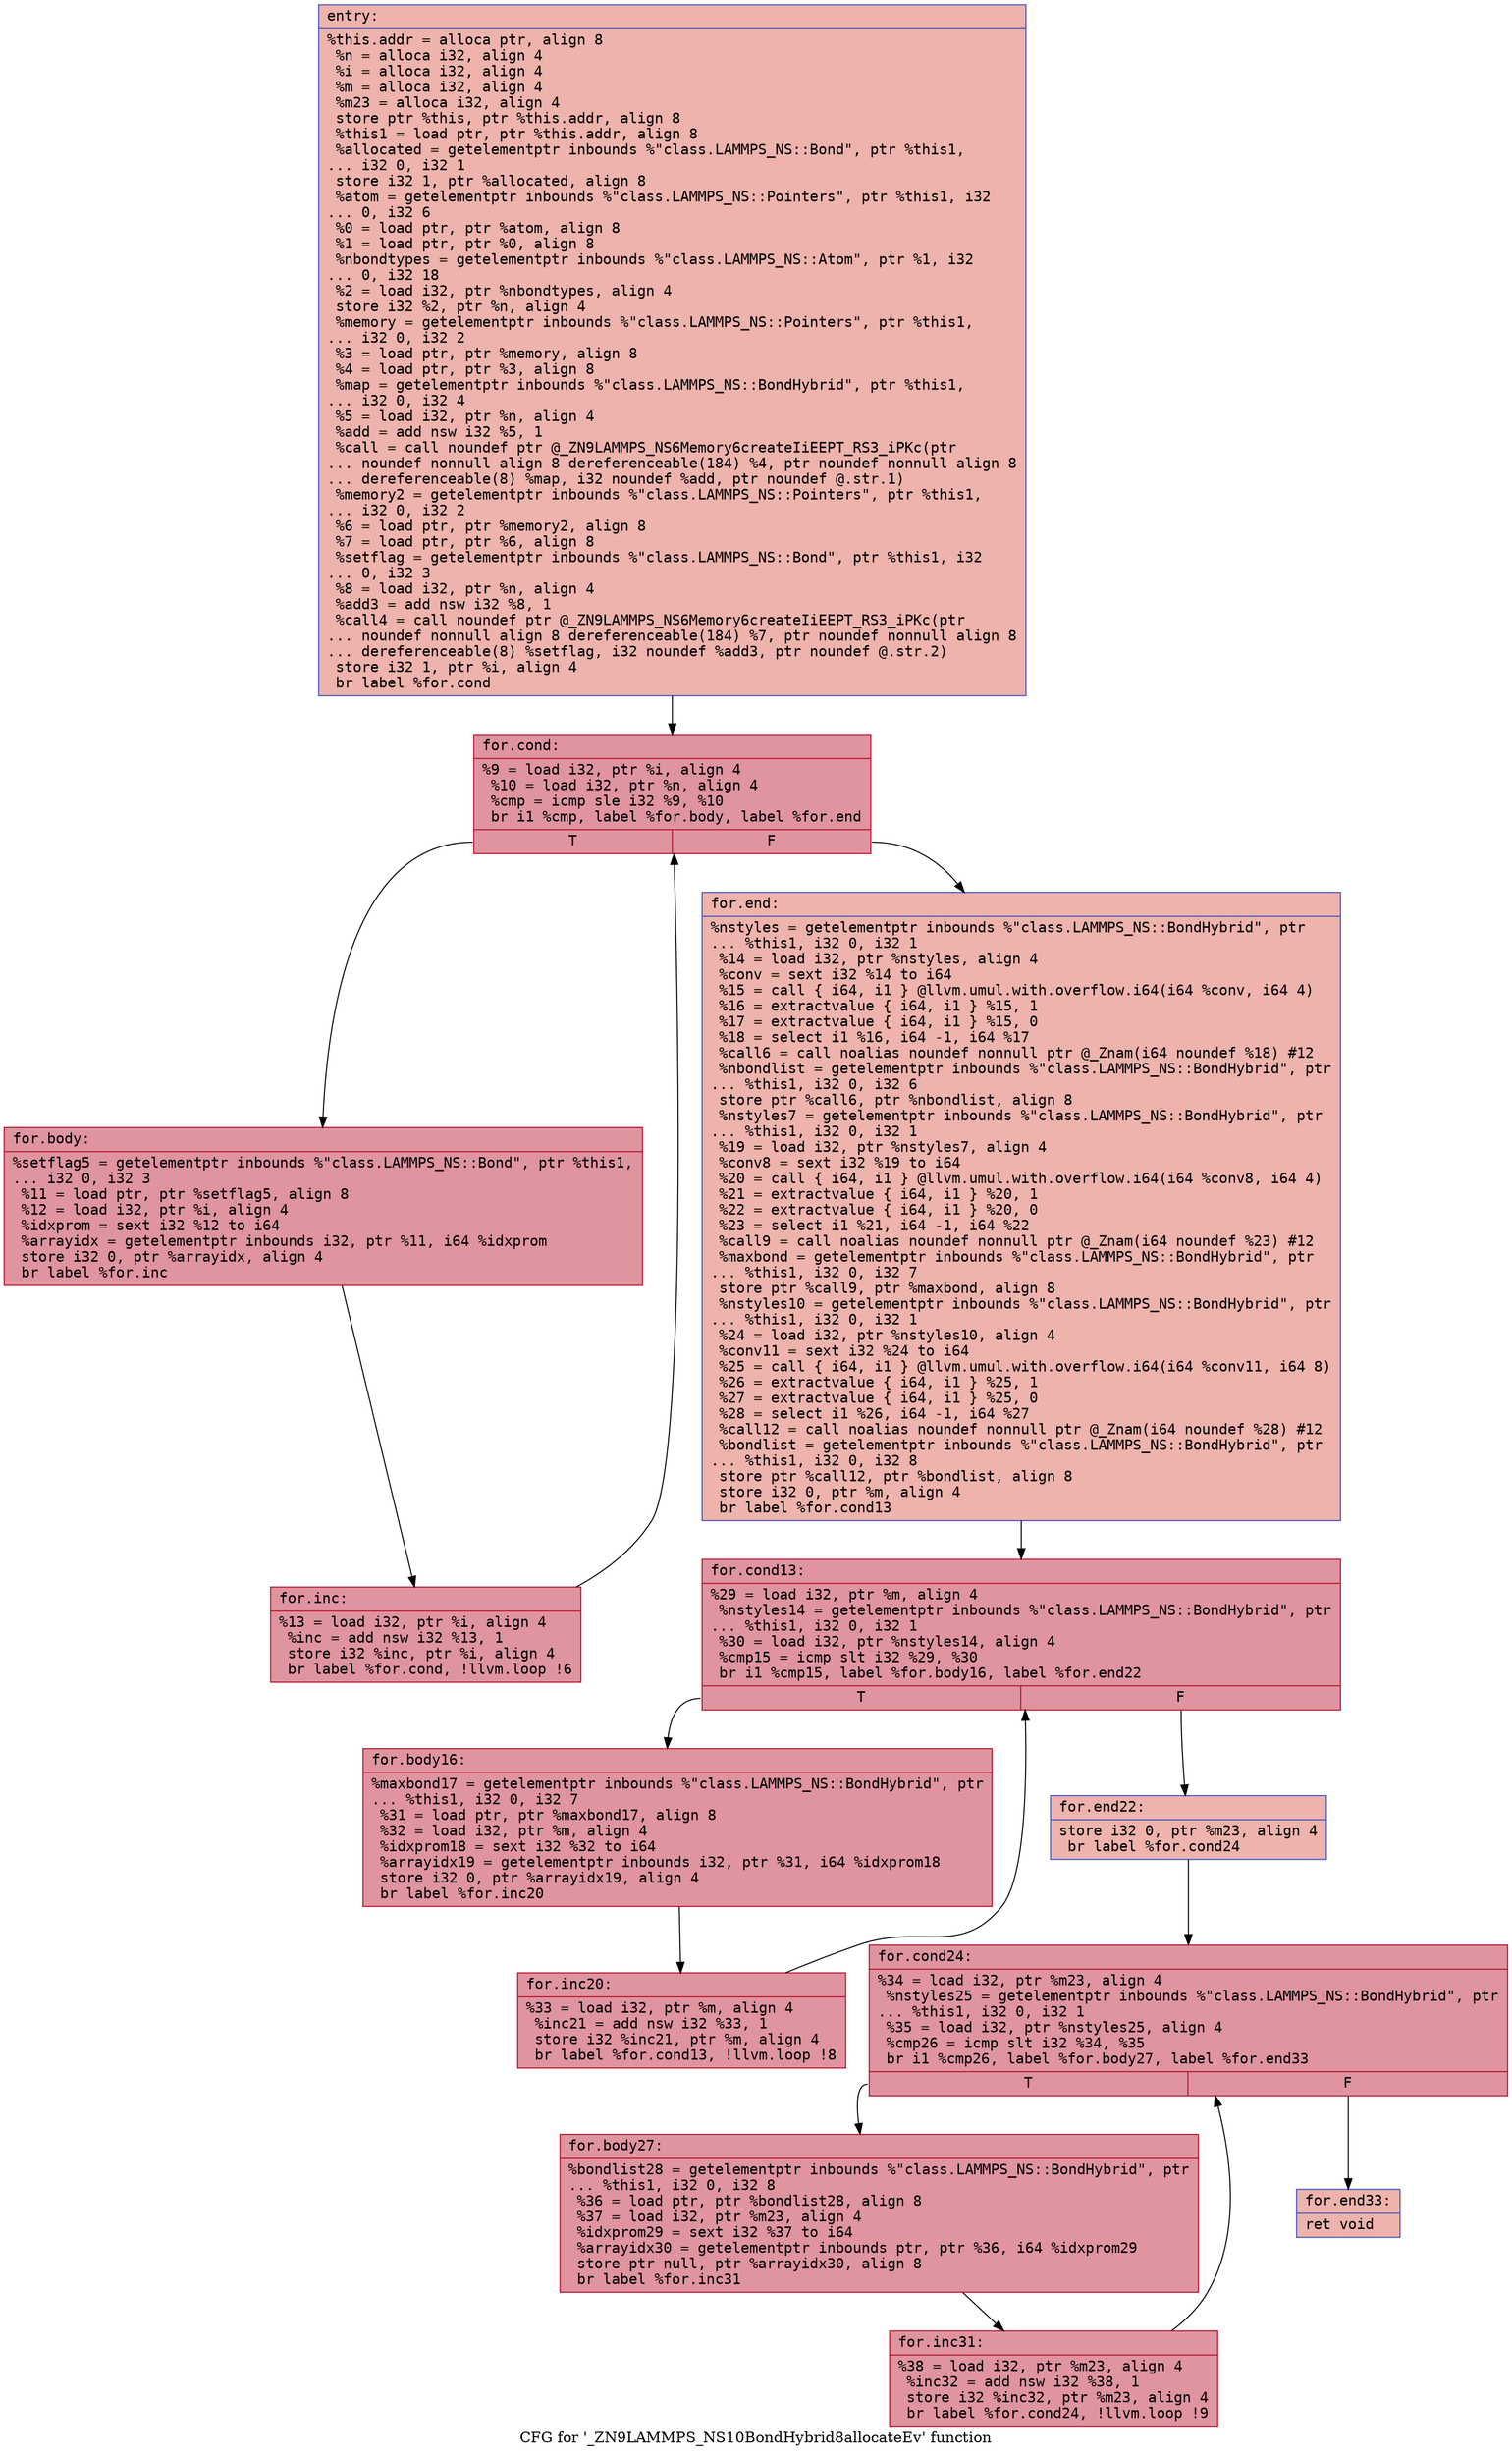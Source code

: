 digraph "CFG for '_ZN9LAMMPS_NS10BondHybrid8allocateEv' function" {
	label="CFG for '_ZN9LAMMPS_NS10BondHybrid8allocateEv' function";

	Node0x55cb68d95fc0 [shape=record,color="#3d50c3ff", style=filled, fillcolor="#d6524470" fontname="Courier",label="{entry:\l|  %this.addr = alloca ptr, align 8\l  %n = alloca i32, align 4\l  %i = alloca i32, align 4\l  %m = alloca i32, align 4\l  %m23 = alloca i32, align 4\l  store ptr %this, ptr %this.addr, align 8\l  %this1 = load ptr, ptr %this.addr, align 8\l  %allocated = getelementptr inbounds %\"class.LAMMPS_NS::Bond\", ptr %this1,\l... i32 0, i32 1\l  store i32 1, ptr %allocated, align 8\l  %atom = getelementptr inbounds %\"class.LAMMPS_NS::Pointers\", ptr %this1, i32\l... 0, i32 6\l  %0 = load ptr, ptr %atom, align 8\l  %1 = load ptr, ptr %0, align 8\l  %nbondtypes = getelementptr inbounds %\"class.LAMMPS_NS::Atom\", ptr %1, i32\l... 0, i32 18\l  %2 = load i32, ptr %nbondtypes, align 4\l  store i32 %2, ptr %n, align 4\l  %memory = getelementptr inbounds %\"class.LAMMPS_NS::Pointers\", ptr %this1,\l... i32 0, i32 2\l  %3 = load ptr, ptr %memory, align 8\l  %4 = load ptr, ptr %3, align 8\l  %map = getelementptr inbounds %\"class.LAMMPS_NS::BondHybrid\", ptr %this1,\l... i32 0, i32 4\l  %5 = load i32, ptr %n, align 4\l  %add = add nsw i32 %5, 1\l  %call = call noundef ptr @_ZN9LAMMPS_NS6Memory6createIiEEPT_RS3_iPKc(ptr\l... noundef nonnull align 8 dereferenceable(184) %4, ptr noundef nonnull align 8\l... dereferenceable(8) %map, i32 noundef %add, ptr noundef @.str.1)\l  %memory2 = getelementptr inbounds %\"class.LAMMPS_NS::Pointers\", ptr %this1,\l... i32 0, i32 2\l  %6 = load ptr, ptr %memory2, align 8\l  %7 = load ptr, ptr %6, align 8\l  %setflag = getelementptr inbounds %\"class.LAMMPS_NS::Bond\", ptr %this1, i32\l... 0, i32 3\l  %8 = load i32, ptr %n, align 4\l  %add3 = add nsw i32 %8, 1\l  %call4 = call noundef ptr @_ZN9LAMMPS_NS6Memory6createIiEEPT_RS3_iPKc(ptr\l... noundef nonnull align 8 dereferenceable(184) %7, ptr noundef nonnull align 8\l... dereferenceable(8) %setflag, i32 noundef %add3, ptr noundef @.str.2)\l  store i32 1, ptr %i, align 4\l  br label %for.cond\l}"];
	Node0x55cb68d95fc0 -> Node0x55cb68d977f0[tooltip="entry -> for.cond\nProbability 100.00%" ];
	Node0x55cb68d977f0 [shape=record,color="#b70d28ff", style=filled, fillcolor="#b70d2870" fontname="Courier",label="{for.cond:\l|  %9 = load i32, ptr %i, align 4\l  %10 = load i32, ptr %n, align 4\l  %cmp = icmp sle i32 %9, %10\l  br i1 %cmp, label %for.body, label %for.end\l|{<s0>T|<s1>F}}"];
	Node0x55cb68d977f0:s0 -> Node0x55cb68d97a40[tooltip="for.cond -> for.body\nProbability 96.88%" ];
	Node0x55cb68d977f0:s1 -> Node0x55cb68d97ac0[tooltip="for.cond -> for.end\nProbability 3.12%" ];
	Node0x55cb68d97a40 [shape=record,color="#b70d28ff", style=filled, fillcolor="#b70d2870" fontname="Courier",label="{for.body:\l|  %setflag5 = getelementptr inbounds %\"class.LAMMPS_NS::Bond\", ptr %this1,\l... i32 0, i32 3\l  %11 = load ptr, ptr %setflag5, align 8\l  %12 = load i32, ptr %i, align 4\l  %idxprom = sext i32 %12 to i64\l  %arrayidx = getelementptr inbounds i32, ptr %11, i64 %idxprom\l  store i32 0, ptr %arrayidx, align 4\l  br label %for.inc\l}"];
	Node0x55cb68d97a40 -> Node0x55cb68d98180[tooltip="for.body -> for.inc\nProbability 100.00%" ];
	Node0x55cb68d98180 [shape=record,color="#b70d28ff", style=filled, fillcolor="#b70d2870" fontname="Courier",label="{for.inc:\l|  %13 = load i32, ptr %i, align 4\l  %inc = add nsw i32 %13, 1\l  store i32 %inc, ptr %i, align 4\l  br label %for.cond, !llvm.loop !6\l}"];
	Node0x55cb68d98180 -> Node0x55cb68d977f0[tooltip="for.inc -> for.cond\nProbability 100.00%" ];
	Node0x55cb68d97ac0 [shape=record,color="#3d50c3ff", style=filled, fillcolor="#d6524470" fontname="Courier",label="{for.end:\l|  %nstyles = getelementptr inbounds %\"class.LAMMPS_NS::BondHybrid\", ptr\l... %this1, i32 0, i32 1\l  %14 = load i32, ptr %nstyles, align 4\l  %conv = sext i32 %14 to i64\l  %15 = call \{ i64, i1 \} @llvm.umul.with.overflow.i64(i64 %conv, i64 4)\l  %16 = extractvalue \{ i64, i1 \} %15, 1\l  %17 = extractvalue \{ i64, i1 \} %15, 0\l  %18 = select i1 %16, i64 -1, i64 %17\l  %call6 = call noalias noundef nonnull ptr @_Znam(i64 noundef %18) #12\l  %nbondlist = getelementptr inbounds %\"class.LAMMPS_NS::BondHybrid\", ptr\l... %this1, i32 0, i32 6\l  store ptr %call6, ptr %nbondlist, align 8\l  %nstyles7 = getelementptr inbounds %\"class.LAMMPS_NS::BondHybrid\", ptr\l... %this1, i32 0, i32 1\l  %19 = load i32, ptr %nstyles7, align 4\l  %conv8 = sext i32 %19 to i64\l  %20 = call \{ i64, i1 \} @llvm.umul.with.overflow.i64(i64 %conv8, i64 4)\l  %21 = extractvalue \{ i64, i1 \} %20, 1\l  %22 = extractvalue \{ i64, i1 \} %20, 0\l  %23 = select i1 %21, i64 -1, i64 %22\l  %call9 = call noalias noundef nonnull ptr @_Znam(i64 noundef %23) #12\l  %maxbond = getelementptr inbounds %\"class.LAMMPS_NS::BondHybrid\", ptr\l... %this1, i32 0, i32 7\l  store ptr %call9, ptr %maxbond, align 8\l  %nstyles10 = getelementptr inbounds %\"class.LAMMPS_NS::BondHybrid\", ptr\l... %this1, i32 0, i32 1\l  %24 = load i32, ptr %nstyles10, align 4\l  %conv11 = sext i32 %24 to i64\l  %25 = call \{ i64, i1 \} @llvm.umul.with.overflow.i64(i64 %conv11, i64 8)\l  %26 = extractvalue \{ i64, i1 \} %25, 1\l  %27 = extractvalue \{ i64, i1 \} %25, 0\l  %28 = select i1 %26, i64 -1, i64 %27\l  %call12 = call noalias noundef nonnull ptr @_Znam(i64 noundef %28) #12\l  %bondlist = getelementptr inbounds %\"class.LAMMPS_NS::BondHybrid\", ptr\l... %this1, i32 0, i32 8\l  store ptr %call12, ptr %bondlist, align 8\l  store i32 0, ptr %m, align 4\l  br label %for.cond13\l}"];
	Node0x55cb68d97ac0 -> Node0x55cb68d99e40[tooltip="for.end -> for.cond13\nProbability 100.00%" ];
	Node0x55cb68d99e40 [shape=record,color="#b70d28ff", style=filled, fillcolor="#b70d2870" fontname="Courier",label="{for.cond13:\l|  %29 = load i32, ptr %m, align 4\l  %nstyles14 = getelementptr inbounds %\"class.LAMMPS_NS::BondHybrid\", ptr\l... %this1, i32 0, i32 1\l  %30 = load i32, ptr %nstyles14, align 4\l  %cmp15 = icmp slt i32 %29, %30\l  br i1 %cmp15, label %for.body16, label %for.end22\l|{<s0>T|<s1>F}}"];
	Node0x55cb68d99e40:s0 -> Node0x55cb68d9a1a0[tooltip="for.cond13 -> for.body16\nProbability 96.88%" ];
	Node0x55cb68d99e40:s1 -> Node0x55cb68d9a220[tooltip="for.cond13 -> for.end22\nProbability 3.12%" ];
	Node0x55cb68d9a1a0 [shape=record,color="#b70d28ff", style=filled, fillcolor="#b70d2870" fontname="Courier",label="{for.body16:\l|  %maxbond17 = getelementptr inbounds %\"class.LAMMPS_NS::BondHybrid\", ptr\l... %this1, i32 0, i32 7\l  %31 = load ptr, ptr %maxbond17, align 8\l  %32 = load i32, ptr %m, align 4\l  %idxprom18 = sext i32 %32 to i64\l  %arrayidx19 = getelementptr inbounds i32, ptr %31, i64 %idxprom18\l  store i32 0, ptr %arrayidx19, align 4\l  br label %for.inc20\l}"];
	Node0x55cb68d9a1a0 -> Node0x55cb68d9a750[tooltip="for.body16 -> for.inc20\nProbability 100.00%" ];
	Node0x55cb68d9a750 [shape=record,color="#b70d28ff", style=filled, fillcolor="#b70d2870" fontname="Courier",label="{for.inc20:\l|  %33 = load i32, ptr %m, align 4\l  %inc21 = add nsw i32 %33, 1\l  store i32 %inc21, ptr %m, align 4\l  br label %for.cond13, !llvm.loop !8\l}"];
	Node0x55cb68d9a750 -> Node0x55cb68d99e40[tooltip="for.inc20 -> for.cond13\nProbability 100.00%" ];
	Node0x55cb68d9a220 [shape=record,color="#3d50c3ff", style=filled, fillcolor="#d6524470" fontname="Courier",label="{for.end22:\l|  store i32 0, ptr %m23, align 4\l  br label %for.cond24\l}"];
	Node0x55cb68d9a220 -> Node0x55cb68d9b290[tooltip="for.end22 -> for.cond24\nProbability 100.00%" ];
	Node0x55cb68d9b290 [shape=record,color="#b70d28ff", style=filled, fillcolor="#b70d2870" fontname="Courier",label="{for.cond24:\l|  %34 = load i32, ptr %m23, align 4\l  %nstyles25 = getelementptr inbounds %\"class.LAMMPS_NS::BondHybrid\", ptr\l... %this1, i32 0, i32 1\l  %35 = load i32, ptr %nstyles25, align 4\l  %cmp26 = icmp slt i32 %34, %35\l  br i1 %cmp26, label %for.body27, label %for.end33\l|{<s0>T|<s1>F}}"];
	Node0x55cb68d9b290:s0 -> Node0x55cb68d9b620[tooltip="for.cond24 -> for.body27\nProbability 96.88%" ];
	Node0x55cb68d9b290:s1 -> Node0x55cb68d9b6a0[tooltip="for.cond24 -> for.end33\nProbability 3.12%" ];
	Node0x55cb68d9b620 [shape=record,color="#b70d28ff", style=filled, fillcolor="#b70d2870" fontname="Courier",label="{for.body27:\l|  %bondlist28 = getelementptr inbounds %\"class.LAMMPS_NS::BondHybrid\", ptr\l... %this1, i32 0, i32 8\l  %36 = load ptr, ptr %bondlist28, align 8\l  %37 = load i32, ptr %m23, align 4\l  %idxprom29 = sext i32 %37 to i64\l  %arrayidx30 = getelementptr inbounds ptr, ptr %36, i64 %idxprom29\l  store ptr null, ptr %arrayidx30, align 8\l  br label %for.inc31\l}"];
	Node0x55cb68d9b620 -> Node0x55cb68d9bbd0[tooltip="for.body27 -> for.inc31\nProbability 100.00%" ];
	Node0x55cb68d9bbd0 [shape=record,color="#b70d28ff", style=filled, fillcolor="#b70d2870" fontname="Courier",label="{for.inc31:\l|  %38 = load i32, ptr %m23, align 4\l  %inc32 = add nsw i32 %38, 1\l  store i32 %inc32, ptr %m23, align 4\l  br label %for.cond24, !llvm.loop !9\l}"];
	Node0x55cb68d9bbd0 -> Node0x55cb68d9b290[tooltip="for.inc31 -> for.cond24\nProbability 100.00%" ];
	Node0x55cb68d9b6a0 [shape=record,color="#3d50c3ff", style=filled, fillcolor="#d6524470" fontname="Courier",label="{for.end33:\l|  ret void\l}"];
}
